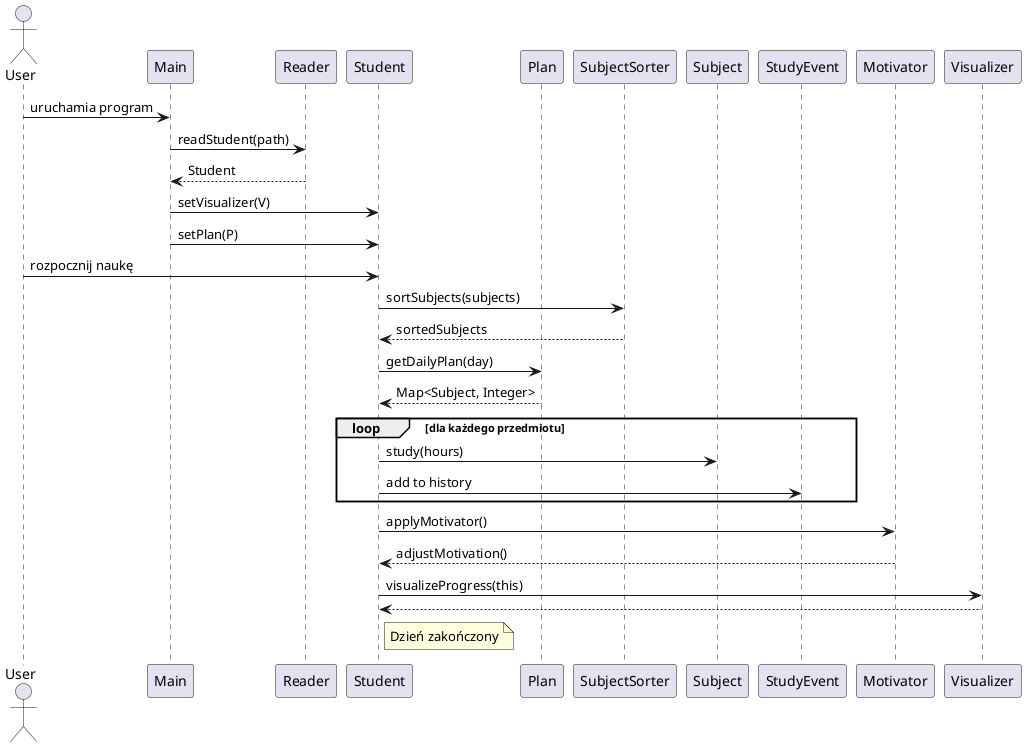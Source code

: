 @startuml
actor User
participant "Main" as Main
participant "Reader" as R
participant "Student" as S
participant "Plan" as P
participant "SubjectSorter" as SS
participant "Subject" as Subj
participant "StudyEvent" as SE
participant "Motivator" as M
participant "Visualizer" as V

User -> Main : uruchamia program

Main -> R : readStudent(path)
R --> Main : Student
Main -> S : setVisualizer(V)
Main -> S : setPlan(P)

User -> S : rozpocznij naukę

S -> SS : sortSubjects(subjects)
SS --> S : sortedSubjects

S -> P : getDailyPlan(day)
P --> S : Map<Subject, Integer>

loop dla każdego przedmiotu
    S -> Subj : study(hours)
    S -> SE : add to history
end

S -> M : applyMotivator()
M --> S : adjustMotivation()

S -> V : visualizeProgress(this)
V --> S

note right of S
Dzień zakończony
end note
@enduml
